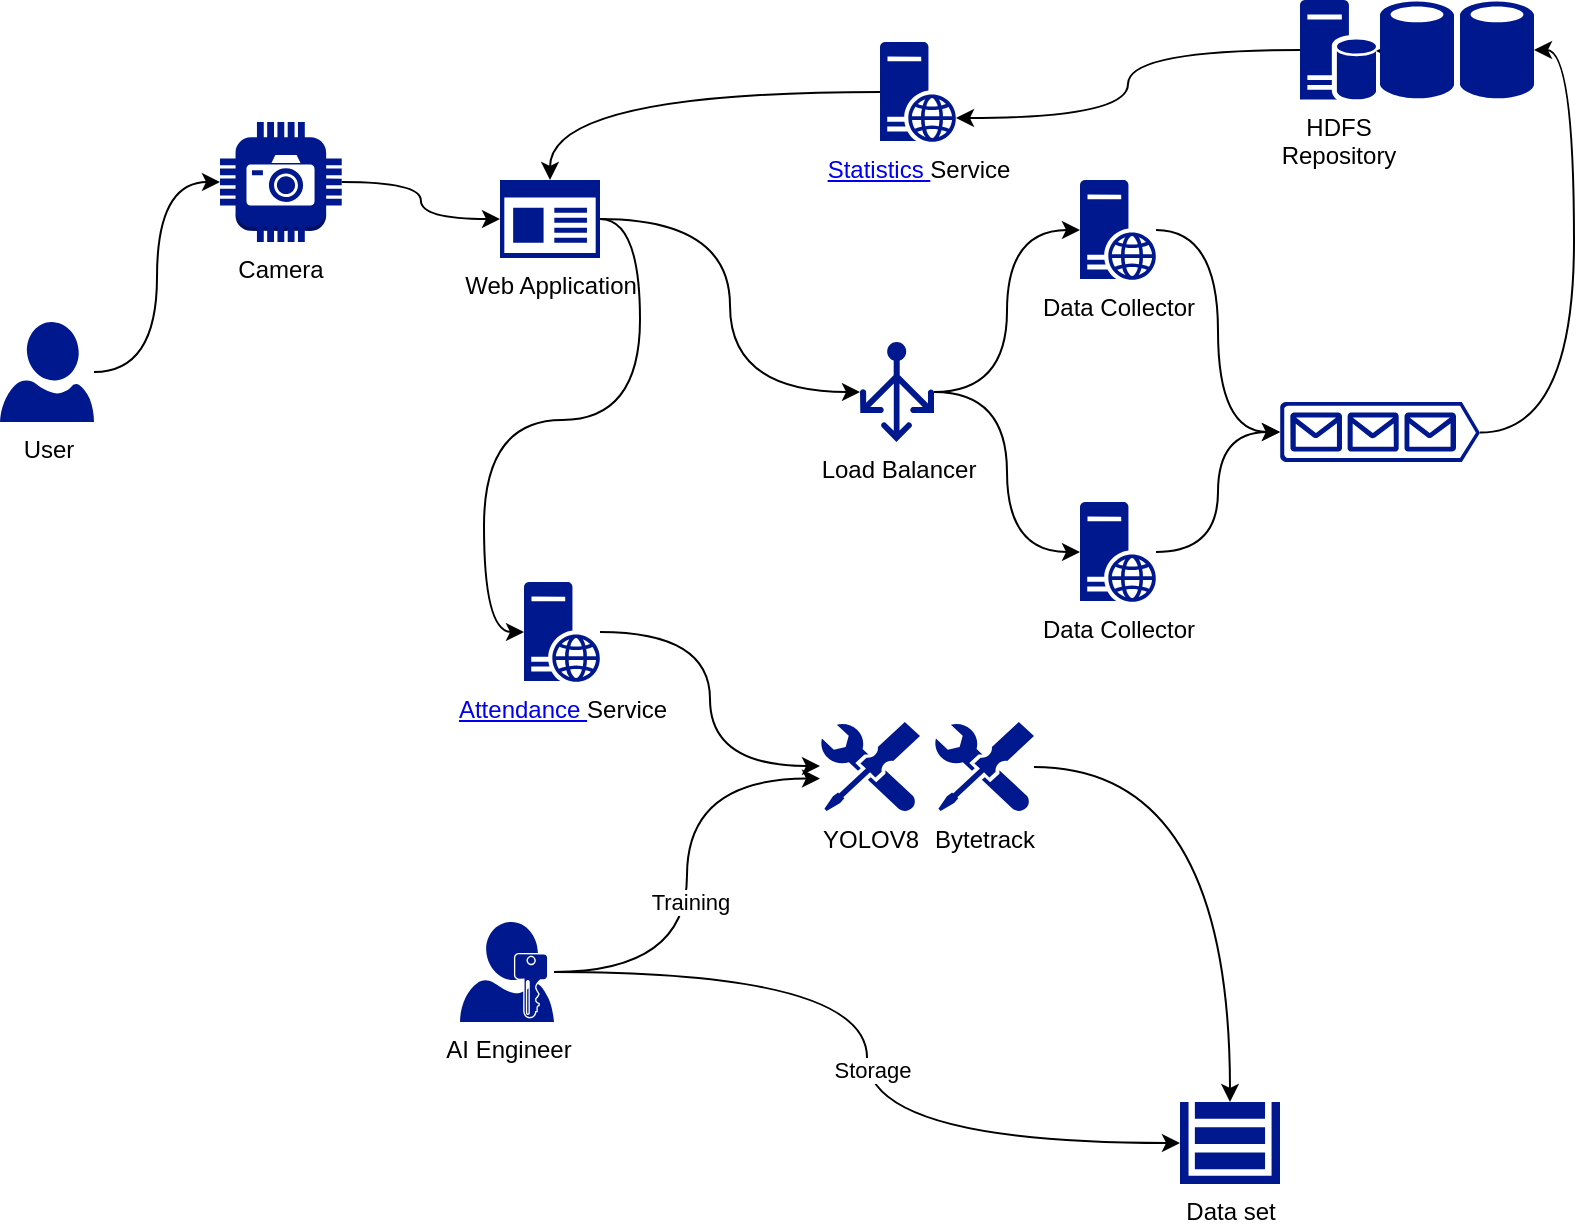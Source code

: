 <mxfile version="24.6.2" type="github">
  <diagram name="Page-1" id="eFmblNhzf9QaGGUQEju5">
    <mxGraphModel dx="1120" dy="593" grid="1" gridSize="10" guides="1" tooltips="1" connect="1" arrows="1" fold="1" page="1" pageScale="1" pageWidth="850" pageHeight="1100" math="0" shadow="0">
      <root>
        <mxCell id="0" />
        <mxCell id="1" parent="0" />
        <mxCell id="c2HthiqBb-Sy_DF1GoUE-1" value="Web Application" style="sketch=0;aspect=fixed;pointerEvents=1;shadow=0;dashed=0;html=1;strokeColor=none;labelPosition=center;verticalLabelPosition=bottom;verticalAlign=top;align=center;fillColor=#00188D;shape=mxgraph.mscae.enterprise.app_generic" parent="1" vertex="1">
          <mxGeometry x="310" y="249" width="50" height="39" as="geometry" />
        </mxCell>
        <mxCell id="c2HthiqBb-Sy_DF1GoUE-3" value="Camera" style="outlineConnect=0;dashed=0;verticalLabelPosition=bottom;verticalAlign=top;align=center;html=1;shape=mxgraph.aws3.camera;fillColor=#00188D;gradientColor=none;" parent="1" vertex="1">
          <mxGeometry x="170" y="220" width="60.86" height="60" as="geometry" />
        </mxCell>
        <mxCell id="c2HthiqBb-Sy_DF1GoUE-4" value="User" style="sketch=0;aspect=fixed;pointerEvents=1;shadow=0;dashed=0;html=1;strokeColor=none;labelPosition=center;verticalLabelPosition=bottom;verticalAlign=top;align=center;fillColor=#00188D;shape=mxgraph.azure.user" parent="1" vertex="1">
          <mxGeometry x="60" y="320" width="47" height="50" as="geometry" />
        </mxCell>
        <mxCell id="c2HthiqBb-Sy_DF1GoUE-5" style="edgeStyle=orthogonalEdgeStyle;rounded=0;orthogonalLoop=1;jettySize=auto;html=1;entryX=0;entryY=0.5;entryDx=0;entryDy=0;entryPerimeter=0;curved=1;" parent="1" source="c2HthiqBb-Sy_DF1GoUE-4" target="c2HthiqBb-Sy_DF1GoUE-3" edge="1">
          <mxGeometry relative="1" as="geometry" />
        </mxCell>
        <mxCell id="c2HthiqBb-Sy_DF1GoUE-6" style="edgeStyle=orthogonalEdgeStyle;rounded=0;orthogonalLoop=1;jettySize=auto;html=1;entryX=0;entryY=0.5;entryDx=0;entryDy=0;entryPerimeter=0;curved=1;" parent="1" source="c2HthiqBb-Sy_DF1GoUE-3" target="c2HthiqBb-Sy_DF1GoUE-1" edge="1">
          <mxGeometry relative="1" as="geometry" />
        </mxCell>
        <mxCell id="9qIOV8EpZsGLg9kD6BlE-2" value="Data Collector" style="sketch=0;aspect=fixed;pointerEvents=1;shadow=0;dashed=0;html=1;strokeColor=none;labelPosition=center;verticalLabelPosition=bottom;verticalAlign=top;align=center;fillColor=#00188D;shape=mxgraph.mscae.enterprise.web_server" vertex="1" parent="1">
          <mxGeometry x="600" y="249" width="38" height="50" as="geometry" />
        </mxCell>
        <mxCell id="9qIOV8EpZsGLg9kD6BlE-3" style="edgeStyle=orthogonalEdgeStyle;rounded=0;orthogonalLoop=1;jettySize=auto;html=1;entryX=0;entryY=0.5;entryDx=0;entryDy=0;entryPerimeter=0;curved=1;" edge="1" parent="1" source="9qIOV8EpZsGLg9kD6BlE-2" target="9qIOV8EpZsGLg9kD6BlE-12">
          <mxGeometry relative="1" as="geometry" />
        </mxCell>
        <mxCell id="9qIOV8EpZsGLg9kD6BlE-10" value="&lt;div&gt;Load Balancer&lt;/div&gt;" style="sketch=0;aspect=fixed;pointerEvents=1;shadow=0;dashed=0;html=1;strokeColor=none;labelPosition=center;verticalLabelPosition=bottom;verticalAlign=top;align=center;fillColor=#00188D;shape=mxgraph.azure.load_balancer_generic" vertex="1" parent="1">
          <mxGeometry x="490" y="330" width="37" height="50" as="geometry" />
        </mxCell>
        <mxCell id="9qIOV8EpZsGLg9kD6BlE-11" style="edgeStyle=orthogonalEdgeStyle;rounded=0;orthogonalLoop=1;jettySize=auto;html=1;entryX=0;entryY=0.5;entryDx=0;entryDy=0;entryPerimeter=0;curved=1;" edge="1" parent="1" source="9qIOV8EpZsGLg9kD6BlE-10" target="9qIOV8EpZsGLg9kD6BlE-2">
          <mxGeometry relative="1" as="geometry" />
        </mxCell>
        <mxCell id="9qIOV8EpZsGLg9kD6BlE-12" value="" style="sketch=0;aspect=fixed;pointerEvents=1;shadow=0;dashed=0;html=1;strokeColor=none;labelPosition=center;verticalLabelPosition=bottom;verticalAlign=top;align=center;fillColor=#00188D;shape=mxgraph.azure.queue_generic" vertex="1" parent="1">
          <mxGeometry x="700" y="360" width="100" height="30" as="geometry" />
        </mxCell>
        <mxCell id="9qIOV8EpZsGLg9kD6BlE-14" style="edgeStyle=orthogonalEdgeStyle;rounded=0;orthogonalLoop=1;jettySize=auto;html=1;entryX=0;entryY=0.5;entryDx=0;entryDy=0;entryPerimeter=0;curved=1;" edge="1" parent="1" source="c2HthiqBb-Sy_DF1GoUE-1" target="9qIOV8EpZsGLg9kD6BlE-10">
          <mxGeometry relative="1" as="geometry" />
        </mxCell>
        <mxCell id="9qIOV8EpZsGLg9kD6BlE-16" style="edgeStyle=orthogonalEdgeStyle;rounded=0;orthogonalLoop=1;jettySize=auto;html=1;entryX=0;entryY=0.5;entryDx=0;entryDy=0;entryPerimeter=0;curved=1;exitX=1;exitY=0.5;exitDx=0;exitDy=0;exitPerimeter=0;" edge="1" parent="1" source="c2HthiqBb-Sy_DF1GoUE-1" target="9qIOV8EpZsGLg9kD6BlE-17">
          <mxGeometry relative="1" as="geometry" />
        </mxCell>
        <mxCell id="9qIOV8EpZsGLg9kD6BlE-17" value="&lt;a&gt;Attendance &lt;/a&gt;Service" style="sketch=0;aspect=fixed;pointerEvents=1;shadow=0;dashed=0;html=1;strokeColor=none;labelPosition=center;verticalLabelPosition=bottom;verticalAlign=top;align=center;fillColor=#00188D;shape=mxgraph.mscae.enterprise.web_server" vertex="1" parent="1">
          <mxGeometry x="322" y="450" width="38" height="50" as="geometry" />
        </mxCell>
        <mxCell id="9qIOV8EpZsGLg9kD6BlE-18" style="edgeStyle=orthogonalEdgeStyle;rounded=0;orthogonalLoop=1;jettySize=auto;html=1;entryX=0;entryY=0.489;entryDx=0;entryDy=0;entryPerimeter=0;curved=1;" edge="1" parent="1" source="9qIOV8EpZsGLg9kD6BlE-17" target="9qIOV8EpZsGLg9kD6BlE-19">
          <mxGeometry relative="1" as="geometry">
            <mxPoint x="477" y="485" as="targetPoint" />
          </mxGeometry>
        </mxCell>
        <mxCell id="9qIOV8EpZsGLg9kD6BlE-19" value="YOLOV8" style="sketch=0;aspect=fixed;pointerEvents=1;shadow=0;dashed=0;html=1;strokeColor=none;labelPosition=center;verticalLabelPosition=bottom;verticalAlign=top;align=center;fillColor=#00188D;shape=mxgraph.mscae.enterprise.tool;" vertex="1" parent="1">
          <mxGeometry x="470" y="520" width="50" height="45" as="geometry" />
        </mxCell>
        <mxCell id="9qIOV8EpZsGLg9kD6BlE-24" value="Data set " style="sketch=0;aspect=fixed;pointerEvents=1;shadow=0;dashed=0;html=1;strokeColor=none;labelPosition=center;verticalLabelPosition=bottom;verticalAlign=top;align=center;fillColor=#00188D;shape=mxgraph.mscae.enterprise.storage" vertex="1" parent="1">
          <mxGeometry x="650" y="710" width="50" height="41" as="geometry" />
        </mxCell>
        <mxCell id="9qIOV8EpZsGLg9kD6BlE-25" style="edgeStyle=orthogonalEdgeStyle;rounded=0;orthogonalLoop=1;jettySize=auto;html=1;entryX=0.5;entryY=0;entryDx=0;entryDy=0;entryPerimeter=0;curved=1;" edge="1" parent="1" source="9qIOV8EpZsGLg9kD6BlE-46" target="9qIOV8EpZsGLg9kD6BlE-24">
          <mxGeometry relative="1" as="geometry" />
        </mxCell>
        <mxCell id="9qIOV8EpZsGLg9kD6BlE-26" value="AI Engineer" style="sketch=0;aspect=fixed;pointerEvents=1;shadow=0;dashed=0;html=1;strokeColor=none;labelPosition=center;verticalLabelPosition=bottom;verticalAlign=top;align=center;shape=mxgraph.mscae.enterprise.user_permissions;fillColor=#00188D;" vertex="1" parent="1">
          <mxGeometry x="290" y="620" width="47" height="50" as="geometry" />
        </mxCell>
        <mxCell id="9qIOV8EpZsGLg9kD6BlE-27" style="edgeStyle=orthogonalEdgeStyle;rounded=0;orthogonalLoop=1;jettySize=auto;html=1;entryX=0;entryY=0.5;entryDx=0;entryDy=0;entryPerimeter=0;curved=1;" edge="1" parent="1" source="9qIOV8EpZsGLg9kD6BlE-26" target="9qIOV8EpZsGLg9kD6BlE-24">
          <mxGeometry relative="1" as="geometry" />
        </mxCell>
        <mxCell id="9qIOV8EpZsGLg9kD6BlE-32" value="Storage" style="edgeLabel;html=1;align=center;verticalAlign=middle;resizable=0;points=[];" vertex="1" connectable="0" parent="9qIOV8EpZsGLg9kD6BlE-27">
          <mxGeometry x="0.033" y="2" relative="1" as="geometry">
            <mxPoint y="-1" as="offset" />
          </mxGeometry>
        </mxCell>
        <mxCell id="9qIOV8EpZsGLg9kD6BlE-29" style="edgeStyle=orthogonalEdgeStyle;rounded=0;orthogonalLoop=1;jettySize=auto;html=1;entryX=0;entryY=0.628;entryDx=0;entryDy=0;entryPerimeter=0;curved=1;" edge="1" parent="1" source="9qIOV8EpZsGLg9kD6BlE-26" target="9qIOV8EpZsGLg9kD6BlE-19">
          <mxGeometry relative="1" as="geometry" />
        </mxCell>
        <mxCell id="9qIOV8EpZsGLg9kD6BlE-30" value="Training" style="edgeLabel;html=1;align=center;verticalAlign=middle;resizable=0;points=[];" vertex="1" connectable="0" parent="9qIOV8EpZsGLg9kD6BlE-29">
          <mxGeometry x="-0.12" y="-1" relative="1" as="geometry">
            <mxPoint y="-1" as="offset" />
          </mxGeometry>
        </mxCell>
        <mxCell id="9qIOV8EpZsGLg9kD6BlE-35" value="Data Collector" style="sketch=0;aspect=fixed;pointerEvents=1;shadow=0;dashed=0;html=1;strokeColor=none;labelPosition=center;verticalLabelPosition=bottom;verticalAlign=top;align=center;fillColor=#00188D;shape=mxgraph.mscae.enterprise.web_server" vertex="1" parent="1">
          <mxGeometry x="600" y="410" width="38" height="50" as="geometry" />
        </mxCell>
        <mxCell id="9qIOV8EpZsGLg9kD6BlE-36" style="edgeStyle=orthogonalEdgeStyle;rounded=0;orthogonalLoop=1;jettySize=auto;html=1;entryX=0;entryY=0.5;entryDx=0;entryDy=0;entryPerimeter=0;elbow=vertical;curved=1;" edge="1" parent="1" source="9qIOV8EpZsGLg9kD6BlE-10" target="9qIOV8EpZsGLg9kD6BlE-35">
          <mxGeometry relative="1" as="geometry" />
        </mxCell>
        <mxCell id="9qIOV8EpZsGLg9kD6BlE-37" style="edgeStyle=orthogonalEdgeStyle;rounded=0;orthogonalLoop=1;jettySize=auto;html=1;entryX=0;entryY=0.5;entryDx=0;entryDy=0;entryPerimeter=0;curved=1;" edge="1" parent="1" source="9qIOV8EpZsGLg9kD6BlE-35" target="9qIOV8EpZsGLg9kD6BlE-12">
          <mxGeometry relative="1" as="geometry" />
        </mxCell>
        <mxCell id="9qIOV8EpZsGLg9kD6BlE-38" style="edgeStyle=orthogonalEdgeStyle;rounded=0;orthogonalLoop=1;jettySize=auto;html=1;exitX=1;exitY=0.51;exitDx=0;exitDy=0;exitPerimeter=0;entryX=1;entryY=0.5;entryDx=0;entryDy=0;entryPerimeter=0;curved=1;" edge="1" parent="1" source="9qIOV8EpZsGLg9kD6BlE-5" target="9qIOV8EpZsGLg9kD6BlE-1">
          <mxGeometry relative="1" as="geometry" />
        </mxCell>
        <mxCell id="9qIOV8EpZsGLg9kD6BlE-39" value="&lt;span class=&quot;dict-pos&quot;&gt;&lt;/span&gt;&lt;a&gt;Statistics &lt;/a&gt;Service" style="sketch=0;aspect=fixed;pointerEvents=1;shadow=0;dashed=0;html=1;strokeColor=none;labelPosition=center;verticalLabelPosition=bottom;verticalAlign=top;align=center;fillColor=#00188D;shape=mxgraph.mscae.enterprise.web_server" vertex="1" parent="1">
          <mxGeometry x="500" y="180" width="38" height="50" as="geometry" />
        </mxCell>
        <mxCell id="9qIOV8EpZsGLg9kD6BlE-41" style="edgeStyle=orthogonalEdgeStyle;rounded=0;orthogonalLoop=1;jettySize=auto;html=1;entryX=1;entryY=0.76;entryDx=0;entryDy=0;entryPerimeter=0;curved=1;" edge="1" parent="1" source="9qIOV8EpZsGLg9kD6BlE-1" target="9qIOV8EpZsGLg9kD6BlE-39">
          <mxGeometry relative="1" as="geometry" />
        </mxCell>
        <mxCell id="9qIOV8EpZsGLg9kD6BlE-42" style="edgeStyle=orthogonalEdgeStyle;rounded=0;orthogonalLoop=1;jettySize=auto;html=1;entryX=0.5;entryY=0;entryDx=0;entryDy=0;entryPerimeter=0;curved=1;" edge="1" parent="1" source="9qIOV8EpZsGLg9kD6BlE-39" target="c2HthiqBb-Sy_DF1GoUE-1">
          <mxGeometry relative="1" as="geometry" />
        </mxCell>
        <mxCell id="9qIOV8EpZsGLg9kD6BlE-1" value="HDFS&lt;div&gt;Repository&lt;/div&gt;&lt;div&gt;&lt;br&gt;&lt;/div&gt;" style="sketch=0;aspect=fixed;pointerEvents=1;shadow=0;dashed=0;html=1;strokeColor=none;labelPosition=center;verticalLabelPosition=bottom;verticalAlign=top;align=center;fillColor=#00188D;shape=mxgraph.mscae.enterprise.database_server" vertex="1" parent="1">
          <mxGeometry x="710" y="159" width="38" height="50" as="geometry" />
        </mxCell>
        <mxCell id="9qIOV8EpZsGLg9kD6BlE-5" value="" style="sketch=0;aspect=fixed;pointerEvents=1;shadow=0;dashed=0;html=1;strokeColor=none;labelPosition=center;verticalLabelPosition=bottom;verticalAlign=top;align=center;fillColor=#00188D;shape=mxgraph.mscae.enterprise.database_generic" vertex="1" parent="1">
          <mxGeometry x="750" y="159" width="37" height="50" as="geometry" />
        </mxCell>
        <mxCell id="9qIOV8EpZsGLg9kD6BlE-45" value="" style="edgeStyle=orthogonalEdgeStyle;rounded=0;orthogonalLoop=1;jettySize=auto;html=1;exitX=1;exitY=0.51;exitDx=0;exitDy=0;exitPerimeter=0;entryX=1;entryY=0.5;entryDx=0;entryDy=0;entryPerimeter=0;curved=1;" edge="1" parent="1" source="9qIOV8EpZsGLg9kD6BlE-12" target="9qIOV8EpZsGLg9kD6BlE-7">
          <mxGeometry relative="1" as="geometry">
            <mxPoint x="800" y="375" as="sourcePoint" />
            <mxPoint x="787" y="184" as="targetPoint" />
          </mxGeometry>
        </mxCell>
        <mxCell id="9qIOV8EpZsGLg9kD6BlE-7" value="" style="sketch=0;aspect=fixed;pointerEvents=1;shadow=0;dashed=0;html=1;strokeColor=none;labelPosition=center;verticalLabelPosition=bottom;verticalAlign=top;align=center;fillColor=#00188D;shape=mxgraph.mscae.enterprise.database_generic" vertex="1" parent="1">
          <mxGeometry x="790" y="159" width="37" height="50" as="geometry" />
        </mxCell>
        <mxCell id="9qIOV8EpZsGLg9kD6BlE-46" value="Bytetrack" style="sketch=0;aspect=fixed;pointerEvents=1;shadow=0;dashed=0;html=1;strokeColor=none;labelPosition=center;verticalLabelPosition=bottom;verticalAlign=top;align=center;fillColor=#00188D;shape=mxgraph.mscae.enterprise.tool;" vertex="1" parent="1">
          <mxGeometry x="527" y="520" width="50" height="45" as="geometry" />
        </mxCell>
      </root>
    </mxGraphModel>
  </diagram>
</mxfile>
